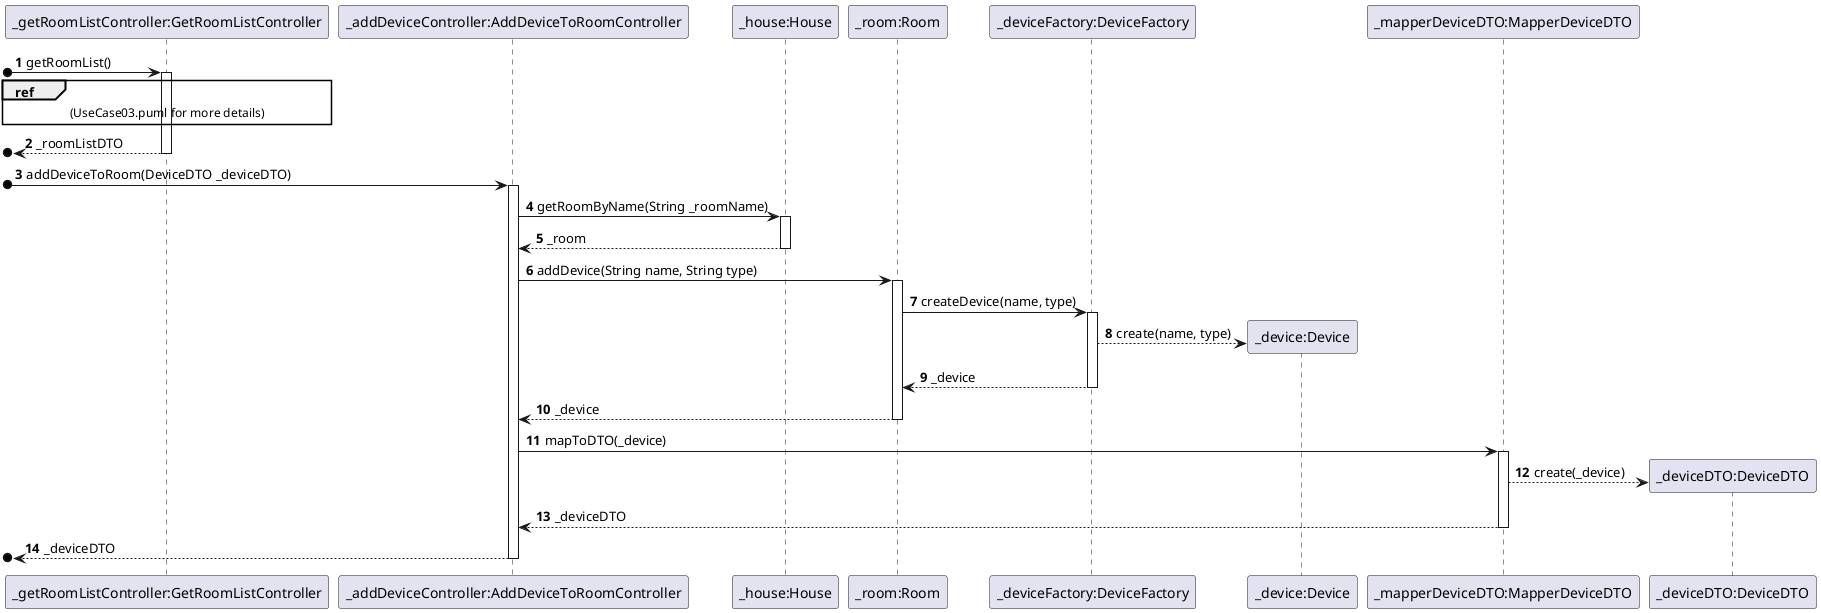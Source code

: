 @startuml

autonumber

participant "_getRoomListController:GetRoomListController" as G
participant "_addDeviceController:AddDeviceToRoomController" as A
participant "_house:House" as H
participant "_room:Room" as R
participant "_deviceFactory:DeviceFactory" as F
participant "_device:Device" as D
participant "_mapperDeviceDTO:MapperDeviceDTO" as M
participant "_deviceDTO:DeviceDTO" as DTO

[o->G : getRoomList()
activate G
ref over G : (UseCase03.puml for more details)
[o<--G : _roomListDTO
deactivate G
[o->A : addDeviceToRoom(DeviceDTO _deviceDTO)
activate A
A->H : getRoomByName(String _roomName)
activate H
H-->A : _room
deactivate H
A->R : addDevice(String name, String type)
activate R
R->F : createDevice(name, type)
activate F
F-->D** : create(name, type)
F-->R : _device
deactivate F
R-->A : _device
deactivate R
A->M : mapToDTO(_device)
activate M
M-->DTO** : create(_device)
M-->A : _deviceDTO
deactivate M
[o<--A : _deviceDTO
deactivate A



@enduml